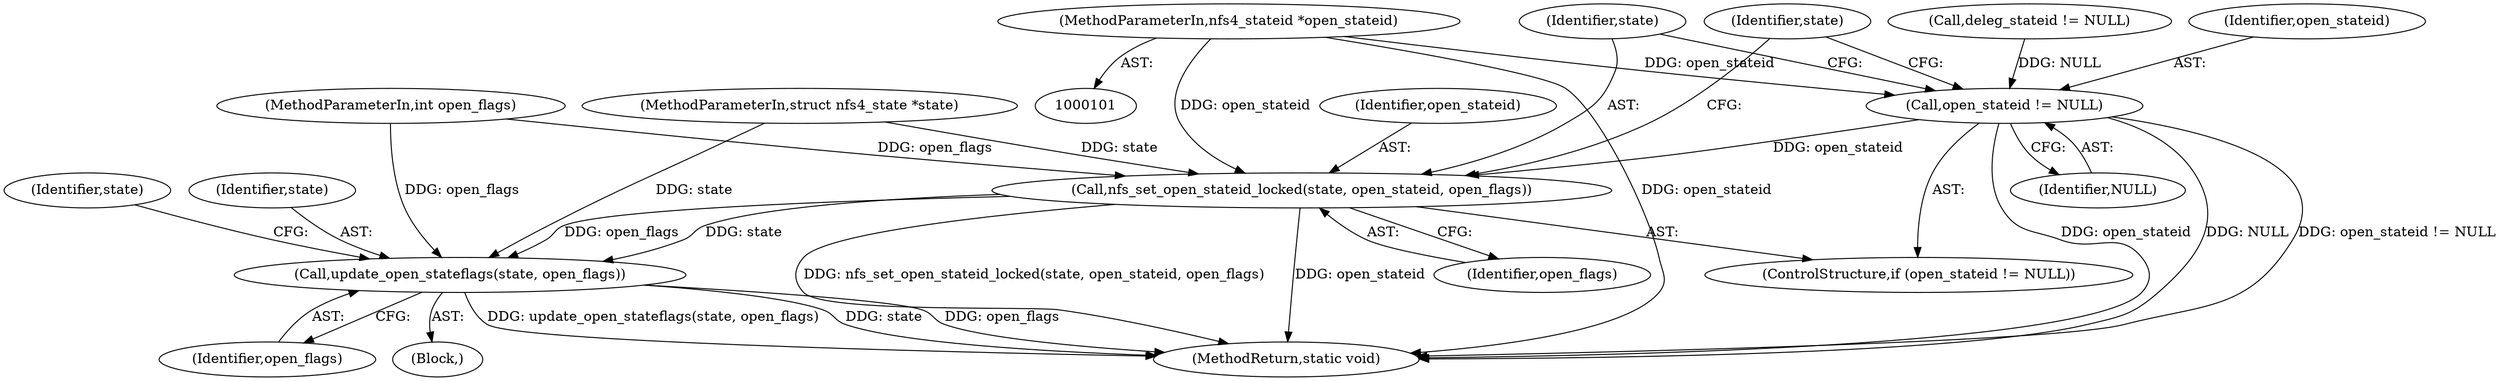 digraph "0_linux_dc0b027dfadfcb8a5504f7d8052754bf8d501ab9_0@pointer" {
"1000103" [label="(MethodParameterIn,nfs4_stateid *open_stateid)"];
"1000139" [label="(Call,open_stateid != NULL)"];
"1000142" [label="(Call,nfs_set_open_stateid_locked(state, open_stateid, open_flags))"];
"1000158" [label="(Call,update_open_stateflags(state, open_flags))"];
"1000160" [label="(Identifier,open_flags)"];
"1000113" [label="(Call,deleg_stateid != NULL)"];
"1000159" [label="(Identifier,state)"];
"1000145" [label="(Identifier,open_flags)"];
"1000138" [label="(ControlStructure,if (open_stateid != NULL))"];
"1000149" [label="(Identifier,state)"];
"1000103" [label="(MethodParameterIn,nfs4_stateid *open_stateid)"];
"1000139" [label="(Call,open_stateid != NULL)"];
"1000105" [label="(MethodParameterIn,int open_flags)"];
"1000102" [label="(MethodParameterIn,struct nfs4_state *state)"];
"1000158" [label="(Call,update_open_stateflags(state, open_flags))"];
"1000106" [label="(Block,)"];
"1000165" [label="(Identifier,state)"];
"1000168" [label="(MethodReturn,static void)"];
"1000140" [label="(Identifier,open_stateid)"];
"1000143" [label="(Identifier,state)"];
"1000141" [label="(Identifier,NULL)"];
"1000144" [label="(Identifier,open_stateid)"];
"1000142" [label="(Call,nfs_set_open_stateid_locked(state, open_stateid, open_flags))"];
"1000103" -> "1000101"  [label="AST: "];
"1000103" -> "1000168"  [label="DDG: open_stateid"];
"1000103" -> "1000139"  [label="DDG: open_stateid"];
"1000103" -> "1000142"  [label="DDG: open_stateid"];
"1000139" -> "1000138"  [label="AST: "];
"1000139" -> "1000141"  [label="CFG: "];
"1000140" -> "1000139"  [label="AST: "];
"1000141" -> "1000139"  [label="AST: "];
"1000143" -> "1000139"  [label="CFG: "];
"1000149" -> "1000139"  [label="CFG: "];
"1000139" -> "1000168"  [label="DDG: open_stateid"];
"1000139" -> "1000168"  [label="DDG: NULL"];
"1000139" -> "1000168"  [label="DDG: open_stateid != NULL"];
"1000113" -> "1000139"  [label="DDG: NULL"];
"1000139" -> "1000142"  [label="DDG: open_stateid"];
"1000142" -> "1000138"  [label="AST: "];
"1000142" -> "1000145"  [label="CFG: "];
"1000143" -> "1000142"  [label="AST: "];
"1000144" -> "1000142"  [label="AST: "];
"1000145" -> "1000142"  [label="AST: "];
"1000149" -> "1000142"  [label="CFG: "];
"1000142" -> "1000168"  [label="DDG: nfs_set_open_stateid_locked(state, open_stateid, open_flags)"];
"1000142" -> "1000168"  [label="DDG: open_stateid"];
"1000102" -> "1000142"  [label="DDG: state"];
"1000105" -> "1000142"  [label="DDG: open_flags"];
"1000142" -> "1000158"  [label="DDG: state"];
"1000142" -> "1000158"  [label="DDG: open_flags"];
"1000158" -> "1000106"  [label="AST: "];
"1000158" -> "1000160"  [label="CFG: "];
"1000159" -> "1000158"  [label="AST: "];
"1000160" -> "1000158"  [label="AST: "];
"1000165" -> "1000158"  [label="CFG: "];
"1000158" -> "1000168"  [label="DDG: state"];
"1000158" -> "1000168"  [label="DDG: open_flags"];
"1000158" -> "1000168"  [label="DDG: update_open_stateflags(state, open_flags)"];
"1000102" -> "1000158"  [label="DDG: state"];
"1000105" -> "1000158"  [label="DDG: open_flags"];
}
